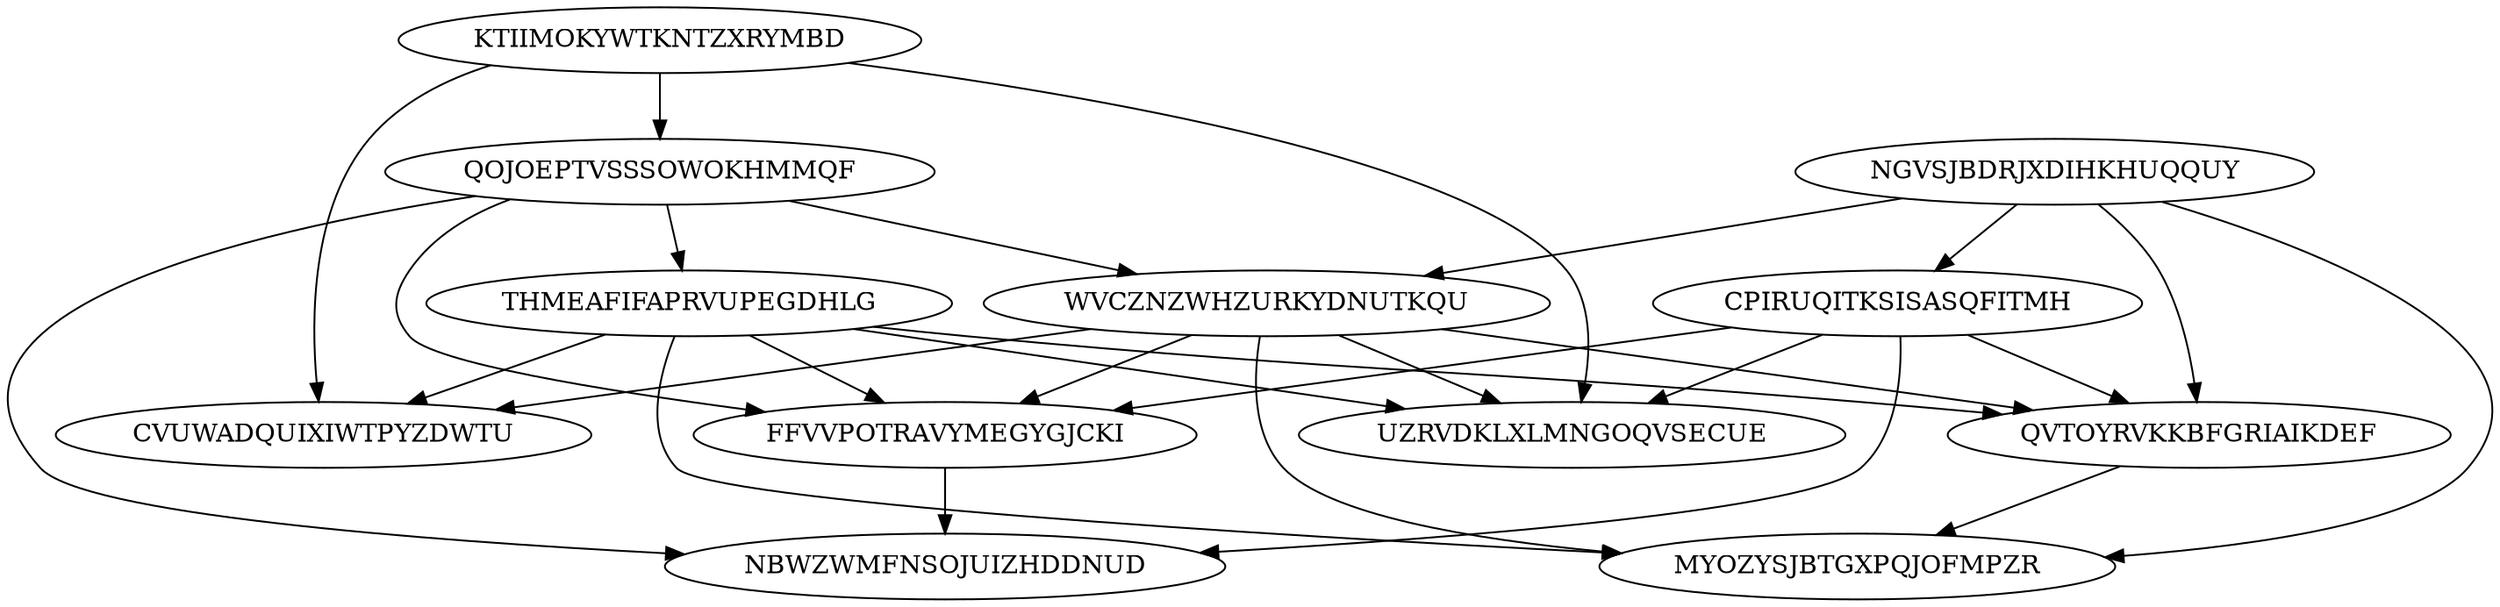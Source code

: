 digraph N12M27 {
	NGVSJBDRJXDIHKHUQQUY	[Weight=16];
	KTIIMOKYWTKNTZXRYMBD	[Weight=20];
	QOJOEPTVSSSOWOKHMMQF	[Weight=11];
	WVCZNZWHZURKYDNUTKQU	[Weight=20];
	CPIRUQITKSISASQFITMH	[Weight=13];
	THMEAFIFAPRVUPEGDHLG	[Weight=16];
	QVTOYRVKKBFGRIAIKDEF	[Weight=16];
	FFVVPOTRAVYMEGYGJCKI	[Weight=10];
	CVUWADQUIXIWTPYZDWTU	[Weight=13];
	NBWZWMFNSOJUIZHDDNUD	[Weight=17];
	UZRVDKLXLMNGOQVSECUE	[Weight=20];
	MYOZYSJBTGXPQJOFMPZR	[Weight=18];
	CPIRUQITKSISASQFITMH -> UZRVDKLXLMNGOQVSECUE [Weight=15];
	THMEAFIFAPRVUPEGDHLG -> MYOZYSJBTGXPQJOFMPZR [Weight=17];
	WVCZNZWHZURKYDNUTKQU -> FFVVPOTRAVYMEGYGJCKI [Weight=12];
	THMEAFIFAPRVUPEGDHLG -> UZRVDKLXLMNGOQVSECUE [Weight=10];
	THMEAFIFAPRVUPEGDHLG -> FFVVPOTRAVYMEGYGJCKI [Weight=13];
	WVCZNZWHZURKYDNUTKQU -> CVUWADQUIXIWTPYZDWTU [Weight=14];
	QOJOEPTVSSSOWOKHMMQF -> WVCZNZWHZURKYDNUTKQU [Weight=11];
	QOJOEPTVSSSOWOKHMMQF -> FFVVPOTRAVYMEGYGJCKI [Weight=13];
	WVCZNZWHZURKYDNUTKQU -> MYOZYSJBTGXPQJOFMPZR [Weight=19];
	NGVSJBDRJXDIHKHUQQUY -> QVTOYRVKKBFGRIAIKDEF [Weight=12];
	THMEAFIFAPRVUPEGDHLG -> QVTOYRVKKBFGRIAIKDEF [Weight=20];
	NGVSJBDRJXDIHKHUQQUY -> MYOZYSJBTGXPQJOFMPZR [Weight=17];
	CPIRUQITKSISASQFITMH -> QVTOYRVKKBFGRIAIKDEF [Weight=15];
	THMEAFIFAPRVUPEGDHLG -> CVUWADQUIXIWTPYZDWTU [Weight=15];
	KTIIMOKYWTKNTZXRYMBD -> QOJOEPTVSSSOWOKHMMQF [Weight=10];
	NGVSJBDRJXDIHKHUQQUY -> WVCZNZWHZURKYDNUTKQU [Weight=10];
	NGVSJBDRJXDIHKHUQQUY -> CPIRUQITKSISASQFITMH [Weight=15];
	KTIIMOKYWTKNTZXRYMBD -> CVUWADQUIXIWTPYZDWTU [Weight=14];
	CPIRUQITKSISASQFITMH -> NBWZWMFNSOJUIZHDDNUD [Weight=15];
	FFVVPOTRAVYMEGYGJCKI -> NBWZWMFNSOJUIZHDDNUD [Weight=12];
	CPIRUQITKSISASQFITMH -> FFVVPOTRAVYMEGYGJCKI [Weight=10];
	KTIIMOKYWTKNTZXRYMBD -> UZRVDKLXLMNGOQVSECUE [Weight=16];
	QOJOEPTVSSSOWOKHMMQF -> NBWZWMFNSOJUIZHDDNUD [Weight=16];
	WVCZNZWHZURKYDNUTKQU -> UZRVDKLXLMNGOQVSECUE [Weight=19];
	QVTOYRVKKBFGRIAIKDEF -> MYOZYSJBTGXPQJOFMPZR [Weight=17];
	WVCZNZWHZURKYDNUTKQU -> QVTOYRVKKBFGRIAIKDEF [Weight=11];
	QOJOEPTVSSSOWOKHMMQF -> THMEAFIFAPRVUPEGDHLG [Weight=15];
}
